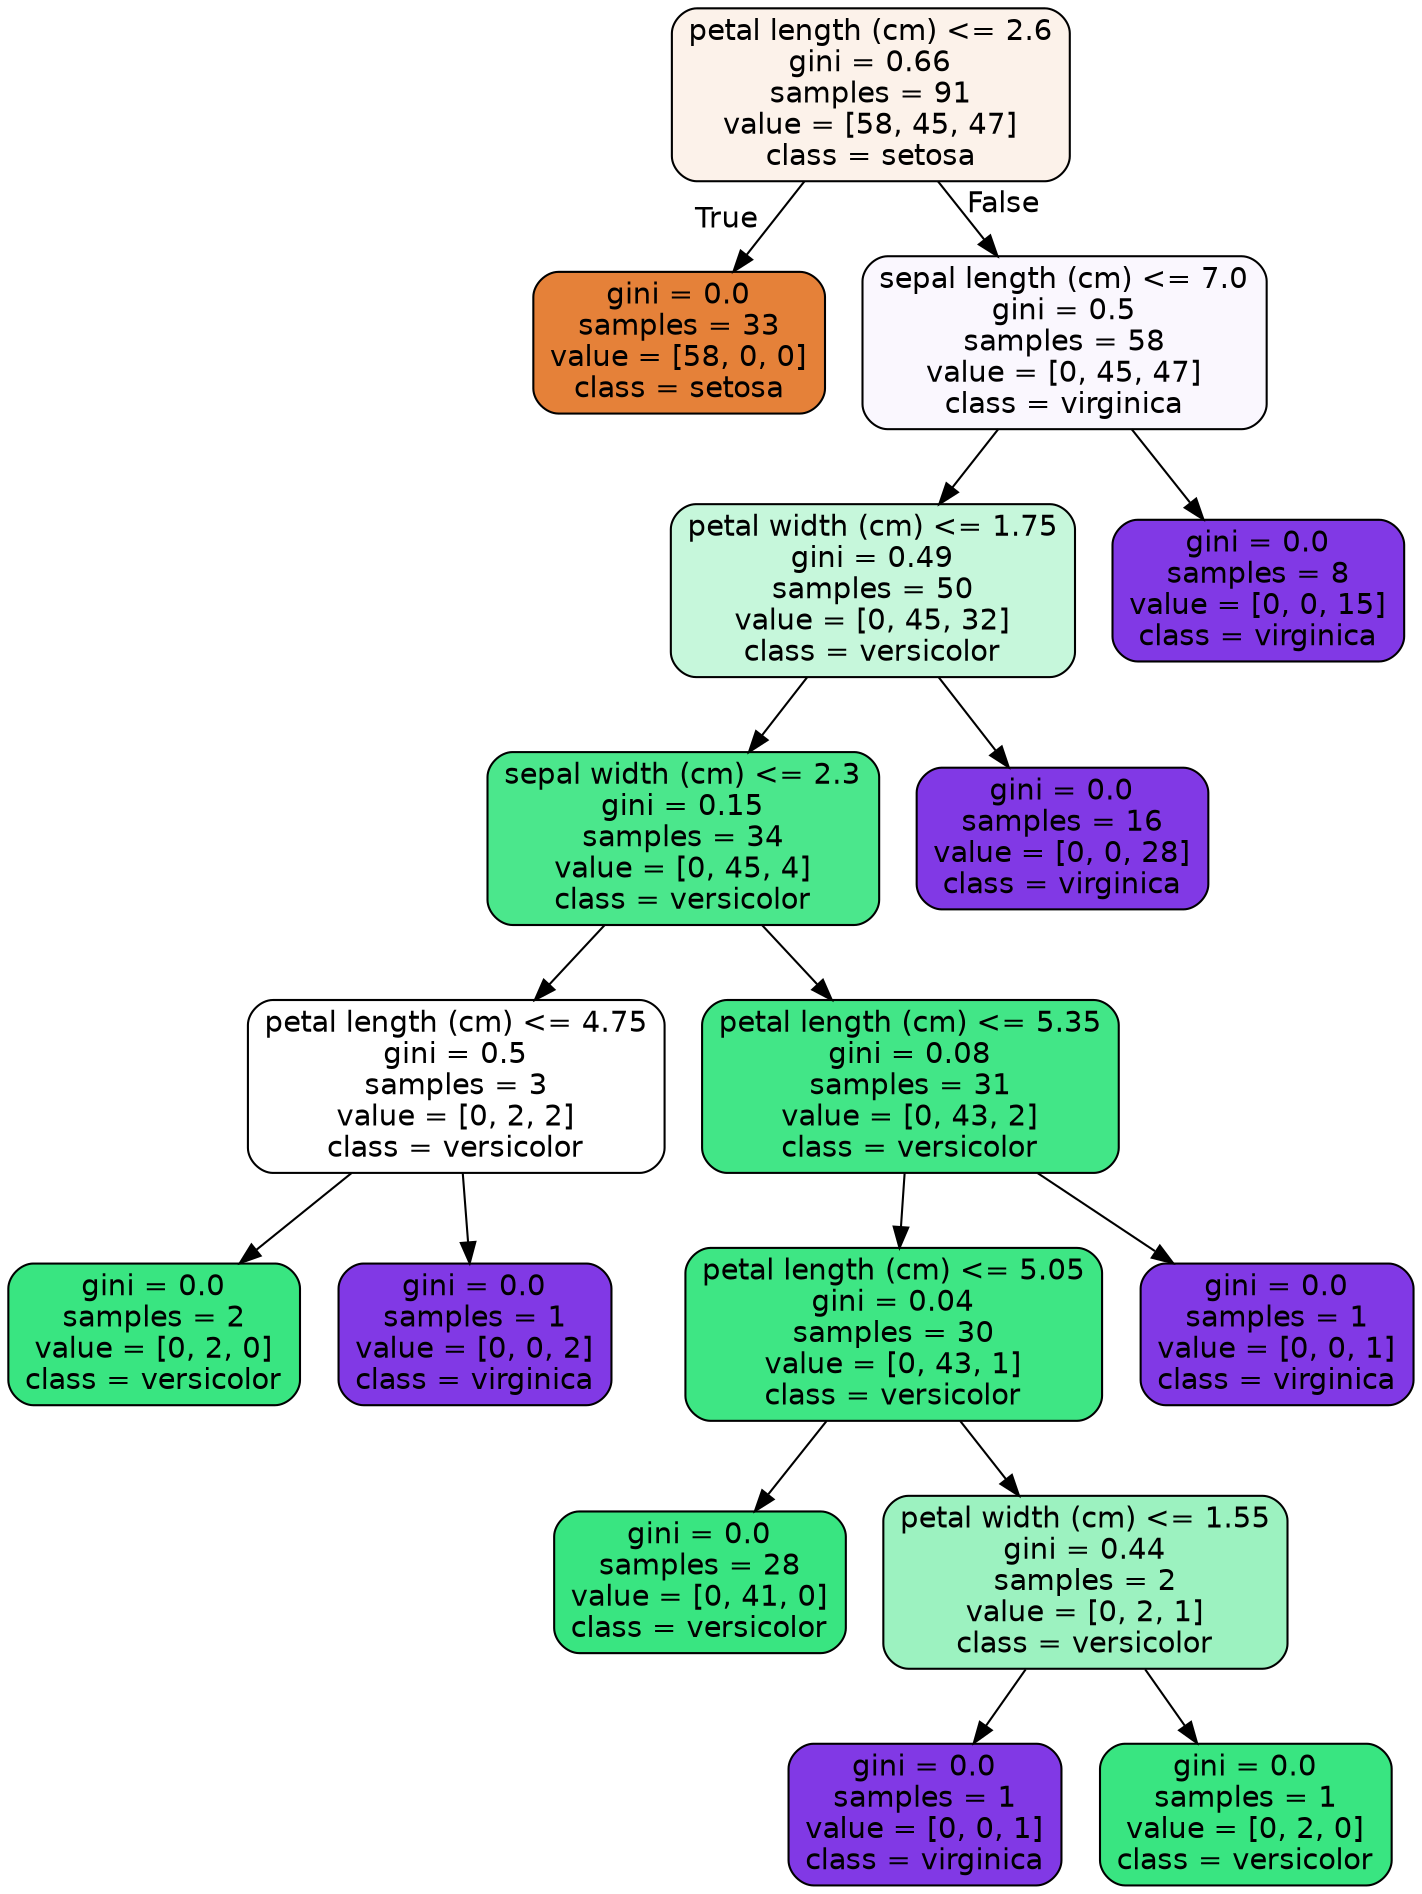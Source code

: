 digraph Tree {
node [shape=box, style="filled, rounded", color="black", fontname=helvetica] ;
edge [fontname=helvetica] ;
0 [label="petal length (cm) <= 2.6\ngini = 0.66\nsamples = 91\nvalue = [58, 45, 47]\nclass = setosa", fillcolor="#fcf2ea"] ;
1 [label="gini = 0.0\nsamples = 33\nvalue = [58, 0, 0]\nclass = setosa", fillcolor="#e58139"] ;
0 -> 1 [labeldistance=2.5, labelangle=45, headlabel="True"] ;
2 [label="sepal length (cm) <= 7.0\ngini = 0.5\nsamples = 58\nvalue = [0, 45, 47]\nclass = virginica", fillcolor="#faf7fe"] ;
0 -> 2 [labeldistance=2.5, labelangle=-45, headlabel="False"] ;
3 [label="petal width (cm) <= 1.75\ngini = 0.49\nsamples = 50\nvalue = [0, 45, 32]\nclass = versicolor", fillcolor="#c6f7db"] ;
2 -> 3 ;
4 [label="sepal width (cm) <= 2.3\ngini = 0.15\nsamples = 34\nvalue = [0, 45, 4]\nclass = versicolor", fillcolor="#4be78c"] ;
3 -> 4 ;
5 [label="petal length (cm) <= 4.75\ngini = 0.5\nsamples = 3\nvalue = [0, 2, 2]\nclass = versicolor", fillcolor="#ffffff"] ;
4 -> 5 ;
6 [label="gini = 0.0\nsamples = 2\nvalue = [0, 2, 0]\nclass = versicolor", fillcolor="#39e581"] ;
5 -> 6 ;
7 [label="gini = 0.0\nsamples = 1\nvalue = [0, 0, 2]\nclass = virginica", fillcolor="#8139e5"] ;
5 -> 7 ;
8 [label="petal length (cm) <= 5.35\ngini = 0.08\nsamples = 31\nvalue = [0, 43, 2]\nclass = versicolor", fillcolor="#42e687"] ;
4 -> 8 ;
9 [label="petal length (cm) <= 5.05\ngini = 0.04\nsamples = 30\nvalue = [0, 43, 1]\nclass = versicolor", fillcolor="#3ee684"] ;
8 -> 9 ;
10 [label="gini = 0.0\nsamples = 28\nvalue = [0, 41, 0]\nclass = versicolor", fillcolor="#39e581"] ;
9 -> 10 ;
11 [label="petal width (cm) <= 1.55\ngini = 0.44\nsamples = 2\nvalue = [0, 2, 1]\nclass = versicolor", fillcolor="#9cf2c0"] ;
9 -> 11 ;
12 [label="gini = 0.0\nsamples = 1\nvalue = [0, 0, 1]\nclass = virginica", fillcolor="#8139e5"] ;
11 -> 12 ;
13 [label="gini = 0.0\nsamples = 1\nvalue = [0, 2, 0]\nclass = versicolor", fillcolor="#39e581"] ;
11 -> 13 ;
14 [label="gini = 0.0\nsamples = 1\nvalue = [0, 0, 1]\nclass = virginica", fillcolor="#8139e5"] ;
8 -> 14 ;
15 [label="gini = 0.0\nsamples = 16\nvalue = [0, 0, 28]\nclass = virginica", fillcolor="#8139e5"] ;
3 -> 15 ;
16 [label="gini = 0.0\nsamples = 8\nvalue = [0, 0, 15]\nclass = virginica", fillcolor="#8139e5"] ;
2 -> 16 ;
}